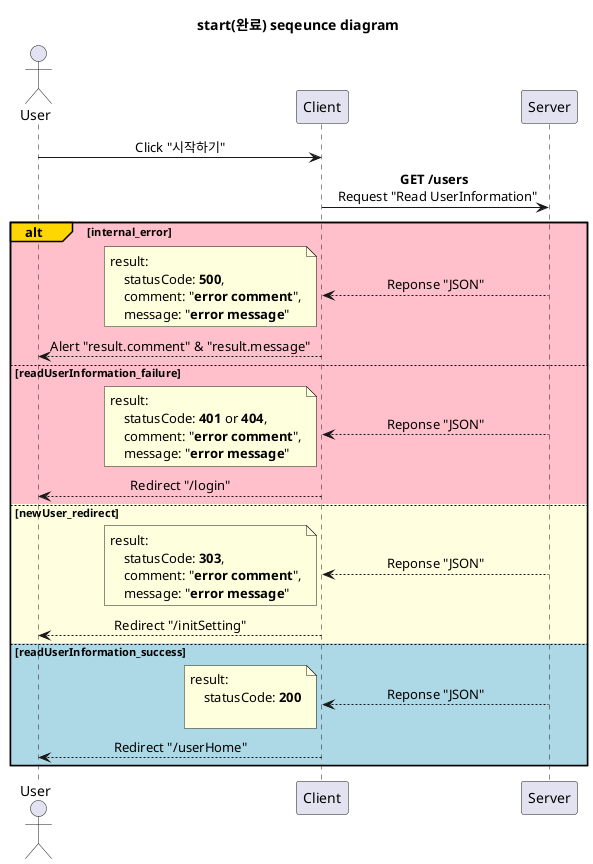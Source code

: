 @startuml start(완료)
'http://localhost:3000/

title start(완료) seqeunce diagram

skinparam SequenceMessageAlignment center

participant Server order 30
participant Client order 20
actor User order 10

User -> Client: Click "시작하기"

Client -> Server: **GET /users** \n Request "Read UserInformation"

alt#Gold #Pink internal_error
    Client <-- Server: Reponse "JSON"
    note left
        result:
            statusCode: **500**,
            comment: "**error comment**",
            message: "**error message**"
    end note
    User <-- Client: Alert "result.comment" & "result.message"

else #Pink readUserInformation_failure
    Client <-- Server: Reponse "JSON"
    note left
        result:
            statusCode: **401** or **404**,
            comment: "**error comment**",
            message: "**error message**"
    end note
    User <-- Client: Redirect "/login"

else #LightYellow newUser_redirect
    Client <-- Server: Reponse "JSON"
    note left
        result:
            statusCode: **303**,
            comment: "**error comment**",
            message: "**error message**"
    end note
    User <-- Client: Redirect "/initSetting"

else #LightBlue readUserInformation_success
    Client <-- Server: Reponse "JSON"
    note left
        result:
            statusCode: **200**

    end note
    User <-- Client: Redirect "/userHome"

end

@enduml